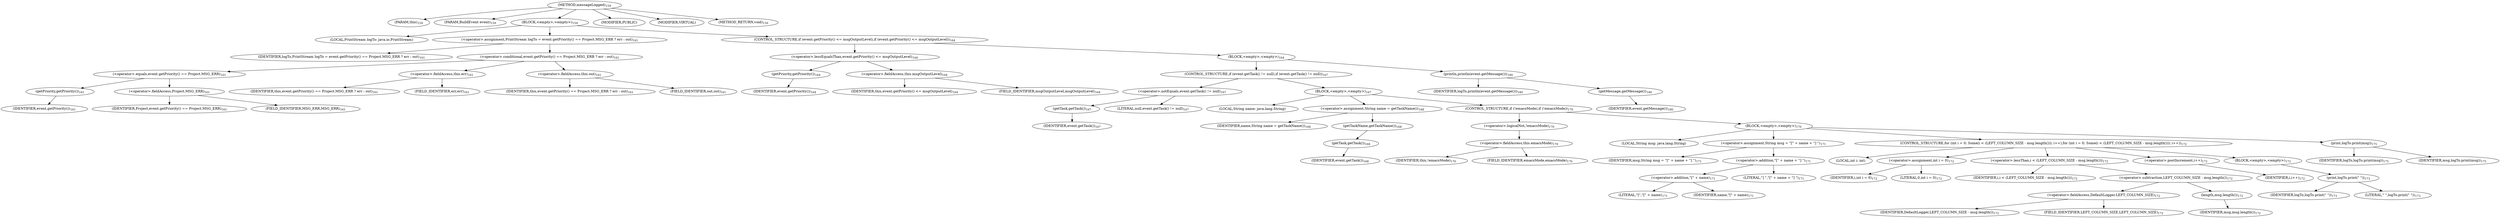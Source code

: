 digraph "messageLogged" {  
"218" [label = <(METHOD,messageLogged)<SUB>159</SUB>> ]
"219" [label = <(PARAM,this)<SUB>159</SUB>> ]
"220" [label = <(PARAM,BuildEvent event)<SUB>159</SUB>> ]
"221" [label = <(BLOCK,&lt;empty&gt;,&lt;empty&gt;)<SUB>159</SUB>> ]
"222" [label = <(LOCAL,PrintStream logTo: java.io.PrintStream)> ]
"223" [label = <(&lt;operator&gt;.assignment,PrintStream logTo = event.getPriority() == Project.MSG_ERR ? err : out)<SUB>161</SUB>> ]
"224" [label = <(IDENTIFIER,logTo,PrintStream logTo = event.getPriority() == Project.MSG_ERR ? err : out)<SUB>161</SUB>> ]
"225" [label = <(&lt;operator&gt;.conditional,event.getPriority() == Project.MSG_ERR ? err : out)<SUB>161</SUB>> ]
"226" [label = <(&lt;operator&gt;.equals,event.getPriority() == Project.MSG_ERR)<SUB>161</SUB>> ]
"227" [label = <(getPriority,getPriority())<SUB>161</SUB>> ]
"228" [label = <(IDENTIFIER,event,getPriority())<SUB>161</SUB>> ]
"229" [label = <(&lt;operator&gt;.fieldAccess,Project.MSG_ERR)<SUB>161</SUB>> ]
"230" [label = <(IDENTIFIER,Project,event.getPriority() == Project.MSG_ERR)<SUB>161</SUB>> ]
"231" [label = <(FIELD_IDENTIFIER,MSG_ERR,MSG_ERR)<SUB>161</SUB>> ]
"232" [label = <(&lt;operator&gt;.fieldAccess,this.err)<SUB>161</SUB>> ]
"233" [label = <(IDENTIFIER,this,event.getPriority() == Project.MSG_ERR ? err : out)<SUB>161</SUB>> ]
"234" [label = <(FIELD_IDENTIFIER,err,err)<SUB>161</SUB>> ]
"235" [label = <(&lt;operator&gt;.fieldAccess,this.out)<SUB>161</SUB>> ]
"236" [label = <(IDENTIFIER,this,event.getPriority() == Project.MSG_ERR ? err : out)<SUB>161</SUB>> ]
"237" [label = <(FIELD_IDENTIFIER,out,out)<SUB>161</SUB>> ]
"238" [label = <(CONTROL_STRUCTURE,if (event.getPriority() &lt;= msgOutputLevel),if (event.getPriority() &lt;= msgOutputLevel))<SUB>164</SUB>> ]
"239" [label = <(&lt;operator&gt;.lessEqualsThan,event.getPriority() &lt;= msgOutputLevel)<SUB>164</SUB>> ]
"240" [label = <(getPriority,getPriority())<SUB>164</SUB>> ]
"241" [label = <(IDENTIFIER,event,getPriority())<SUB>164</SUB>> ]
"242" [label = <(&lt;operator&gt;.fieldAccess,this.msgOutputLevel)<SUB>164</SUB>> ]
"243" [label = <(IDENTIFIER,this,event.getPriority() &lt;= msgOutputLevel)<SUB>164</SUB>> ]
"244" [label = <(FIELD_IDENTIFIER,msgOutputLevel,msgOutputLevel)<SUB>164</SUB>> ]
"245" [label = <(BLOCK,&lt;empty&gt;,&lt;empty&gt;)<SUB>164</SUB>> ]
"246" [label = <(CONTROL_STRUCTURE,if (event.getTask() != null),if (event.getTask() != null))<SUB>167</SUB>> ]
"247" [label = <(&lt;operator&gt;.notEquals,event.getTask() != null)<SUB>167</SUB>> ]
"248" [label = <(getTask,getTask())<SUB>167</SUB>> ]
"249" [label = <(IDENTIFIER,event,getTask())<SUB>167</SUB>> ]
"250" [label = <(LITERAL,null,event.getTask() != null)<SUB>167</SUB>> ]
"251" [label = <(BLOCK,&lt;empty&gt;,&lt;empty&gt;)<SUB>167</SUB>> ]
"252" [label = <(LOCAL,String name: java.lang.String)> ]
"253" [label = <(&lt;operator&gt;.assignment,String name = getTaskName())<SUB>168</SUB>> ]
"254" [label = <(IDENTIFIER,name,String name = getTaskName())<SUB>168</SUB>> ]
"255" [label = <(getTaskName,getTaskName())<SUB>168</SUB>> ]
"256" [label = <(getTask,getTask())<SUB>168</SUB>> ]
"257" [label = <(IDENTIFIER,event,getTask())<SUB>168</SUB>> ]
"258" [label = <(CONTROL_STRUCTURE,if (!emacsMode),if (!emacsMode))<SUB>170</SUB>> ]
"259" [label = <(&lt;operator&gt;.logicalNot,!emacsMode)<SUB>170</SUB>> ]
"260" [label = <(&lt;operator&gt;.fieldAccess,this.emacsMode)<SUB>170</SUB>> ]
"261" [label = <(IDENTIFIER,this,!emacsMode)<SUB>170</SUB>> ]
"262" [label = <(FIELD_IDENTIFIER,emacsMode,emacsMode)<SUB>170</SUB>> ]
"263" [label = <(BLOCK,&lt;empty&gt;,&lt;empty&gt;)<SUB>170</SUB>> ]
"264" [label = <(LOCAL,String msg: java.lang.String)> ]
"265" [label = <(&lt;operator&gt;.assignment,String msg = &quot;[&quot; + name + &quot;] &quot;)<SUB>171</SUB>> ]
"266" [label = <(IDENTIFIER,msg,String msg = &quot;[&quot; + name + &quot;] &quot;)<SUB>171</SUB>> ]
"267" [label = <(&lt;operator&gt;.addition,&quot;[&quot; + name + &quot;] &quot;)<SUB>171</SUB>> ]
"268" [label = <(&lt;operator&gt;.addition,&quot;[&quot; + name)<SUB>171</SUB>> ]
"269" [label = <(LITERAL,&quot;[&quot;,&quot;[&quot; + name)<SUB>171</SUB>> ]
"270" [label = <(IDENTIFIER,name,&quot;[&quot; + name)<SUB>171</SUB>> ]
"271" [label = <(LITERAL,&quot;] &quot;,&quot;[&quot; + name + &quot;] &quot;)<SUB>171</SUB>> ]
"272" [label = <(CONTROL_STRUCTURE,for (int i = 0; Some(i &lt; (LEFT_COLUMN_SIZE - msg.length())); i++),for (int i = 0; Some(i &lt; (LEFT_COLUMN_SIZE - msg.length())); i++))<SUB>172</SUB>> ]
"273" [label = <(LOCAL,int i: int)> ]
"274" [label = <(&lt;operator&gt;.assignment,int i = 0)<SUB>172</SUB>> ]
"275" [label = <(IDENTIFIER,i,int i = 0)<SUB>172</SUB>> ]
"276" [label = <(LITERAL,0,int i = 0)<SUB>172</SUB>> ]
"277" [label = <(&lt;operator&gt;.lessThan,i &lt; (LEFT_COLUMN_SIZE - msg.length()))<SUB>172</SUB>> ]
"278" [label = <(IDENTIFIER,i,i &lt; (LEFT_COLUMN_SIZE - msg.length()))<SUB>172</SUB>> ]
"279" [label = <(&lt;operator&gt;.subtraction,LEFT_COLUMN_SIZE - msg.length())<SUB>172</SUB>> ]
"280" [label = <(&lt;operator&gt;.fieldAccess,DefaultLogger.LEFT_COLUMN_SIZE)<SUB>172</SUB>> ]
"281" [label = <(IDENTIFIER,DefaultLogger,LEFT_COLUMN_SIZE - msg.length())<SUB>172</SUB>> ]
"282" [label = <(FIELD_IDENTIFIER,LEFT_COLUMN_SIZE,LEFT_COLUMN_SIZE)<SUB>172</SUB>> ]
"283" [label = <(length,msg.length())<SUB>172</SUB>> ]
"284" [label = <(IDENTIFIER,msg,msg.length())<SUB>172</SUB>> ]
"285" [label = <(&lt;operator&gt;.postIncrement,i++)<SUB>172</SUB>> ]
"286" [label = <(IDENTIFIER,i,i++)<SUB>172</SUB>> ]
"287" [label = <(BLOCK,&lt;empty&gt;,&lt;empty&gt;)<SUB>172</SUB>> ]
"288" [label = <(print,logTo.print(&quot; &quot;))<SUB>173</SUB>> ]
"289" [label = <(IDENTIFIER,logTo,logTo.print(&quot; &quot;))<SUB>173</SUB>> ]
"290" [label = <(LITERAL,&quot; &quot;,logTo.print(&quot; &quot;))<SUB>173</SUB>> ]
"291" [label = <(print,logTo.print(msg))<SUB>175</SUB>> ]
"292" [label = <(IDENTIFIER,logTo,logTo.print(msg))<SUB>175</SUB>> ]
"293" [label = <(IDENTIFIER,msg,logTo.print(msg))<SUB>175</SUB>> ]
"294" [label = <(println,println(event.getMessage()))<SUB>180</SUB>> ]
"295" [label = <(IDENTIFIER,logTo,println(event.getMessage()))<SUB>180</SUB>> ]
"296" [label = <(getMessage,getMessage())<SUB>180</SUB>> ]
"297" [label = <(IDENTIFIER,event,getMessage())<SUB>180</SUB>> ]
"298" [label = <(MODIFIER,PUBLIC)> ]
"299" [label = <(MODIFIER,VIRTUAL)> ]
"300" [label = <(METHOD_RETURN,void)<SUB>159</SUB>> ]
  "218" -> "219" 
  "218" -> "220" 
  "218" -> "221" 
  "218" -> "298" 
  "218" -> "299" 
  "218" -> "300" 
  "221" -> "222" 
  "221" -> "223" 
  "221" -> "238" 
  "223" -> "224" 
  "223" -> "225" 
  "225" -> "226" 
  "225" -> "232" 
  "225" -> "235" 
  "226" -> "227" 
  "226" -> "229" 
  "227" -> "228" 
  "229" -> "230" 
  "229" -> "231" 
  "232" -> "233" 
  "232" -> "234" 
  "235" -> "236" 
  "235" -> "237" 
  "238" -> "239" 
  "238" -> "245" 
  "239" -> "240" 
  "239" -> "242" 
  "240" -> "241" 
  "242" -> "243" 
  "242" -> "244" 
  "245" -> "246" 
  "245" -> "294" 
  "246" -> "247" 
  "246" -> "251" 
  "247" -> "248" 
  "247" -> "250" 
  "248" -> "249" 
  "251" -> "252" 
  "251" -> "253" 
  "251" -> "258" 
  "253" -> "254" 
  "253" -> "255" 
  "255" -> "256" 
  "256" -> "257" 
  "258" -> "259" 
  "258" -> "263" 
  "259" -> "260" 
  "260" -> "261" 
  "260" -> "262" 
  "263" -> "264" 
  "263" -> "265" 
  "263" -> "272" 
  "263" -> "291" 
  "265" -> "266" 
  "265" -> "267" 
  "267" -> "268" 
  "267" -> "271" 
  "268" -> "269" 
  "268" -> "270" 
  "272" -> "273" 
  "272" -> "274" 
  "272" -> "277" 
  "272" -> "285" 
  "272" -> "287" 
  "274" -> "275" 
  "274" -> "276" 
  "277" -> "278" 
  "277" -> "279" 
  "279" -> "280" 
  "279" -> "283" 
  "280" -> "281" 
  "280" -> "282" 
  "283" -> "284" 
  "285" -> "286" 
  "287" -> "288" 
  "288" -> "289" 
  "288" -> "290" 
  "291" -> "292" 
  "291" -> "293" 
  "294" -> "295" 
  "294" -> "296" 
  "296" -> "297" 
}
